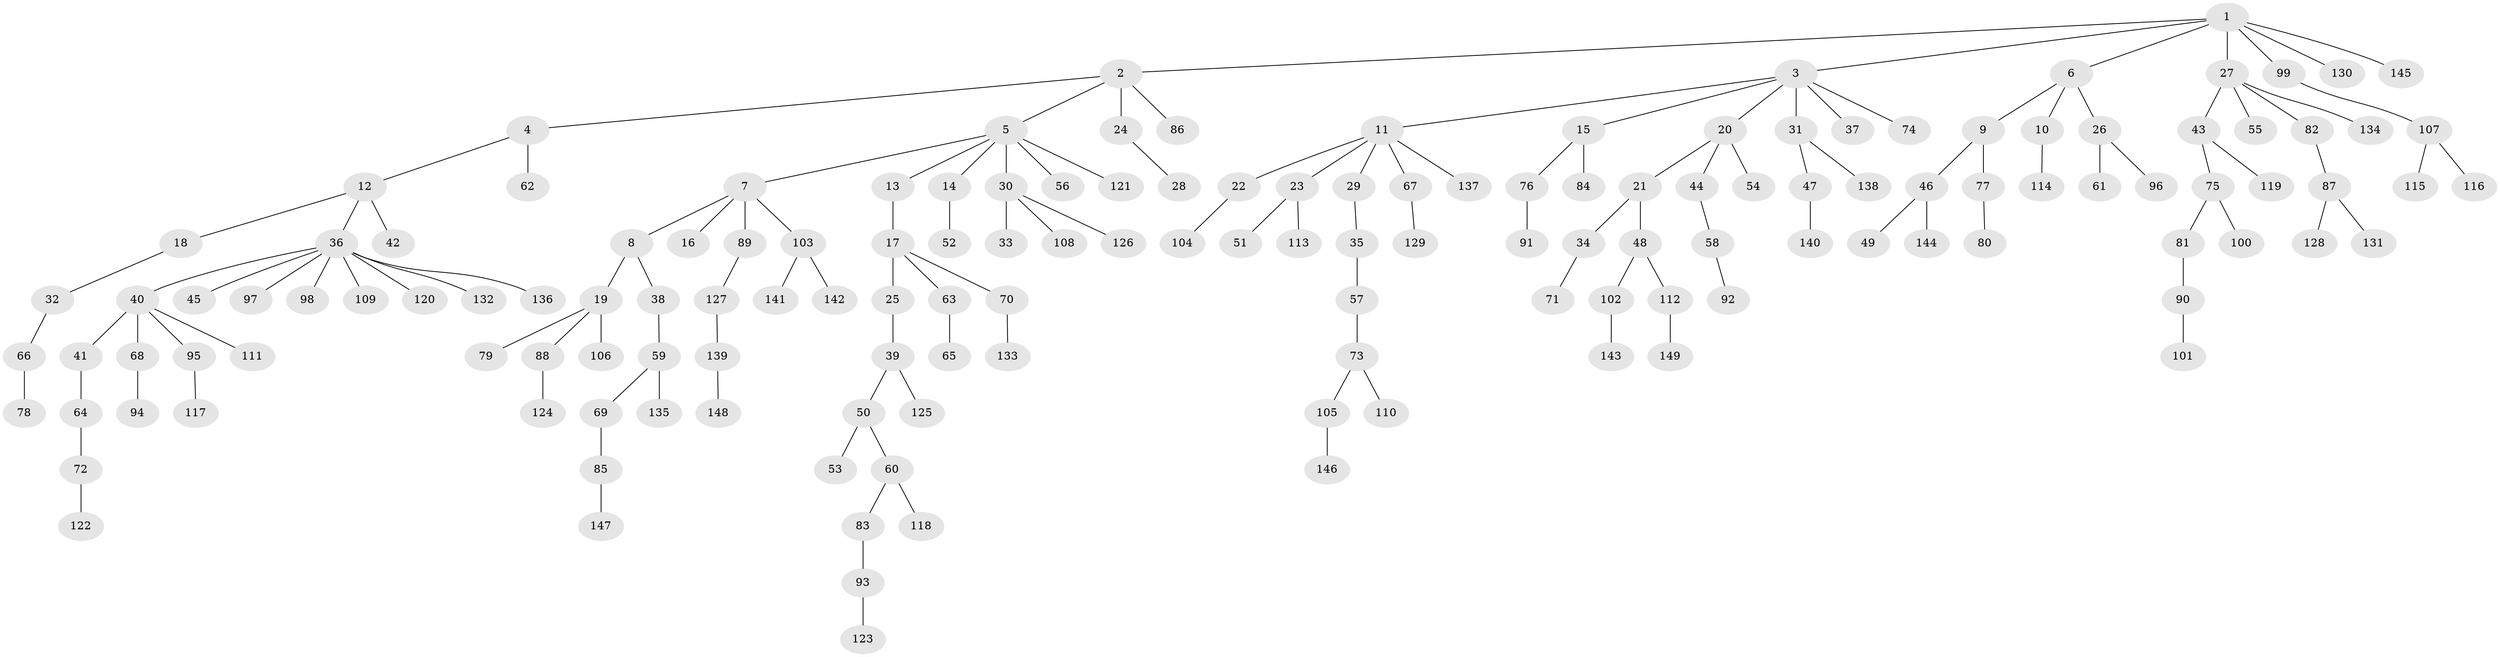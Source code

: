 // Generated by graph-tools (version 1.1) at 2025/11/02/27/25 16:11:28]
// undirected, 149 vertices, 148 edges
graph export_dot {
graph [start="1"]
  node [color=gray90,style=filled];
  1;
  2;
  3;
  4;
  5;
  6;
  7;
  8;
  9;
  10;
  11;
  12;
  13;
  14;
  15;
  16;
  17;
  18;
  19;
  20;
  21;
  22;
  23;
  24;
  25;
  26;
  27;
  28;
  29;
  30;
  31;
  32;
  33;
  34;
  35;
  36;
  37;
  38;
  39;
  40;
  41;
  42;
  43;
  44;
  45;
  46;
  47;
  48;
  49;
  50;
  51;
  52;
  53;
  54;
  55;
  56;
  57;
  58;
  59;
  60;
  61;
  62;
  63;
  64;
  65;
  66;
  67;
  68;
  69;
  70;
  71;
  72;
  73;
  74;
  75;
  76;
  77;
  78;
  79;
  80;
  81;
  82;
  83;
  84;
  85;
  86;
  87;
  88;
  89;
  90;
  91;
  92;
  93;
  94;
  95;
  96;
  97;
  98;
  99;
  100;
  101;
  102;
  103;
  104;
  105;
  106;
  107;
  108;
  109;
  110;
  111;
  112;
  113;
  114;
  115;
  116;
  117;
  118;
  119;
  120;
  121;
  122;
  123;
  124;
  125;
  126;
  127;
  128;
  129;
  130;
  131;
  132;
  133;
  134;
  135;
  136;
  137;
  138;
  139;
  140;
  141;
  142;
  143;
  144;
  145;
  146;
  147;
  148;
  149;
  1 -- 2;
  1 -- 3;
  1 -- 6;
  1 -- 27;
  1 -- 99;
  1 -- 130;
  1 -- 145;
  2 -- 4;
  2 -- 5;
  2 -- 24;
  2 -- 86;
  3 -- 11;
  3 -- 15;
  3 -- 20;
  3 -- 31;
  3 -- 37;
  3 -- 74;
  4 -- 12;
  4 -- 62;
  5 -- 7;
  5 -- 13;
  5 -- 14;
  5 -- 30;
  5 -- 56;
  5 -- 121;
  6 -- 9;
  6 -- 10;
  6 -- 26;
  7 -- 8;
  7 -- 16;
  7 -- 89;
  7 -- 103;
  8 -- 19;
  8 -- 38;
  9 -- 46;
  9 -- 77;
  10 -- 114;
  11 -- 22;
  11 -- 23;
  11 -- 29;
  11 -- 67;
  11 -- 137;
  12 -- 18;
  12 -- 36;
  12 -- 42;
  13 -- 17;
  14 -- 52;
  15 -- 76;
  15 -- 84;
  17 -- 25;
  17 -- 63;
  17 -- 70;
  18 -- 32;
  19 -- 79;
  19 -- 88;
  19 -- 106;
  20 -- 21;
  20 -- 44;
  20 -- 54;
  21 -- 34;
  21 -- 48;
  22 -- 104;
  23 -- 51;
  23 -- 113;
  24 -- 28;
  25 -- 39;
  26 -- 61;
  26 -- 96;
  27 -- 43;
  27 -- 55;
  27 -- 82;
  27 -- 134;
  29 -- 35;
  30 -- 33;
  30 -- 108;
  30 -- 126;
  31 -- 47;
  31 -- 138;
  32 -- 66;
  34 -- 71;
  35 -- 57;
  36 -- 40;
  36 -- 45;
  36 -- 97;
  36 -- 98;
  36 -- 109;
  36 -- 120;
  36 -- 132;
  36 -- 136;
  38 -- 59;
  39 -- 50;
  39 -- 125;
  40 -- 41;
  40 -- 68;
  40 -- 95;
  40 -- 111;
  41 -- 64;
  43 -- 75;
  43 -- 119;
  44 -- 58;
  46 -- 49;
  46 -- 144;
  47 -- 140;
  48 -- 102;
  48 -- 112;
  50 -- 53;
  50 -- 60;
  57 -- 73;
  58 -- 92;
  59 -- 69;
  59 -- 135;
  60 -- 83;
  60 -- 118;
  63 -- 65;
  64 -- 72;
  66 -- 78;
  67 -- 129;
  68 -- 94;
  69 -- 85;
  70 -- 133;
  72 -- 122;
  73 -- 105;
  73 -- 110;
  75 -- 81;
  75 -- 100;
  76 -- 91;
  77 -- 80;
  81 -- 90;
  82 -- 87;
  83 -- 93;
  85 -- 147;
  87 -- 128;
  87 -- 131;
  88 -- 124;
  89 -- 127;
  90 -- 101;
  93 -- 123;
  95 -- 117;
  99 -- 107;
  102 -- 143;
  103 -- 141;
  103 -- 142;
  105 -- 146;
  107 -- 115;
  107 -- 116;
  112 -- 149;
  127 -- 139;
  139 -- 148;
}
